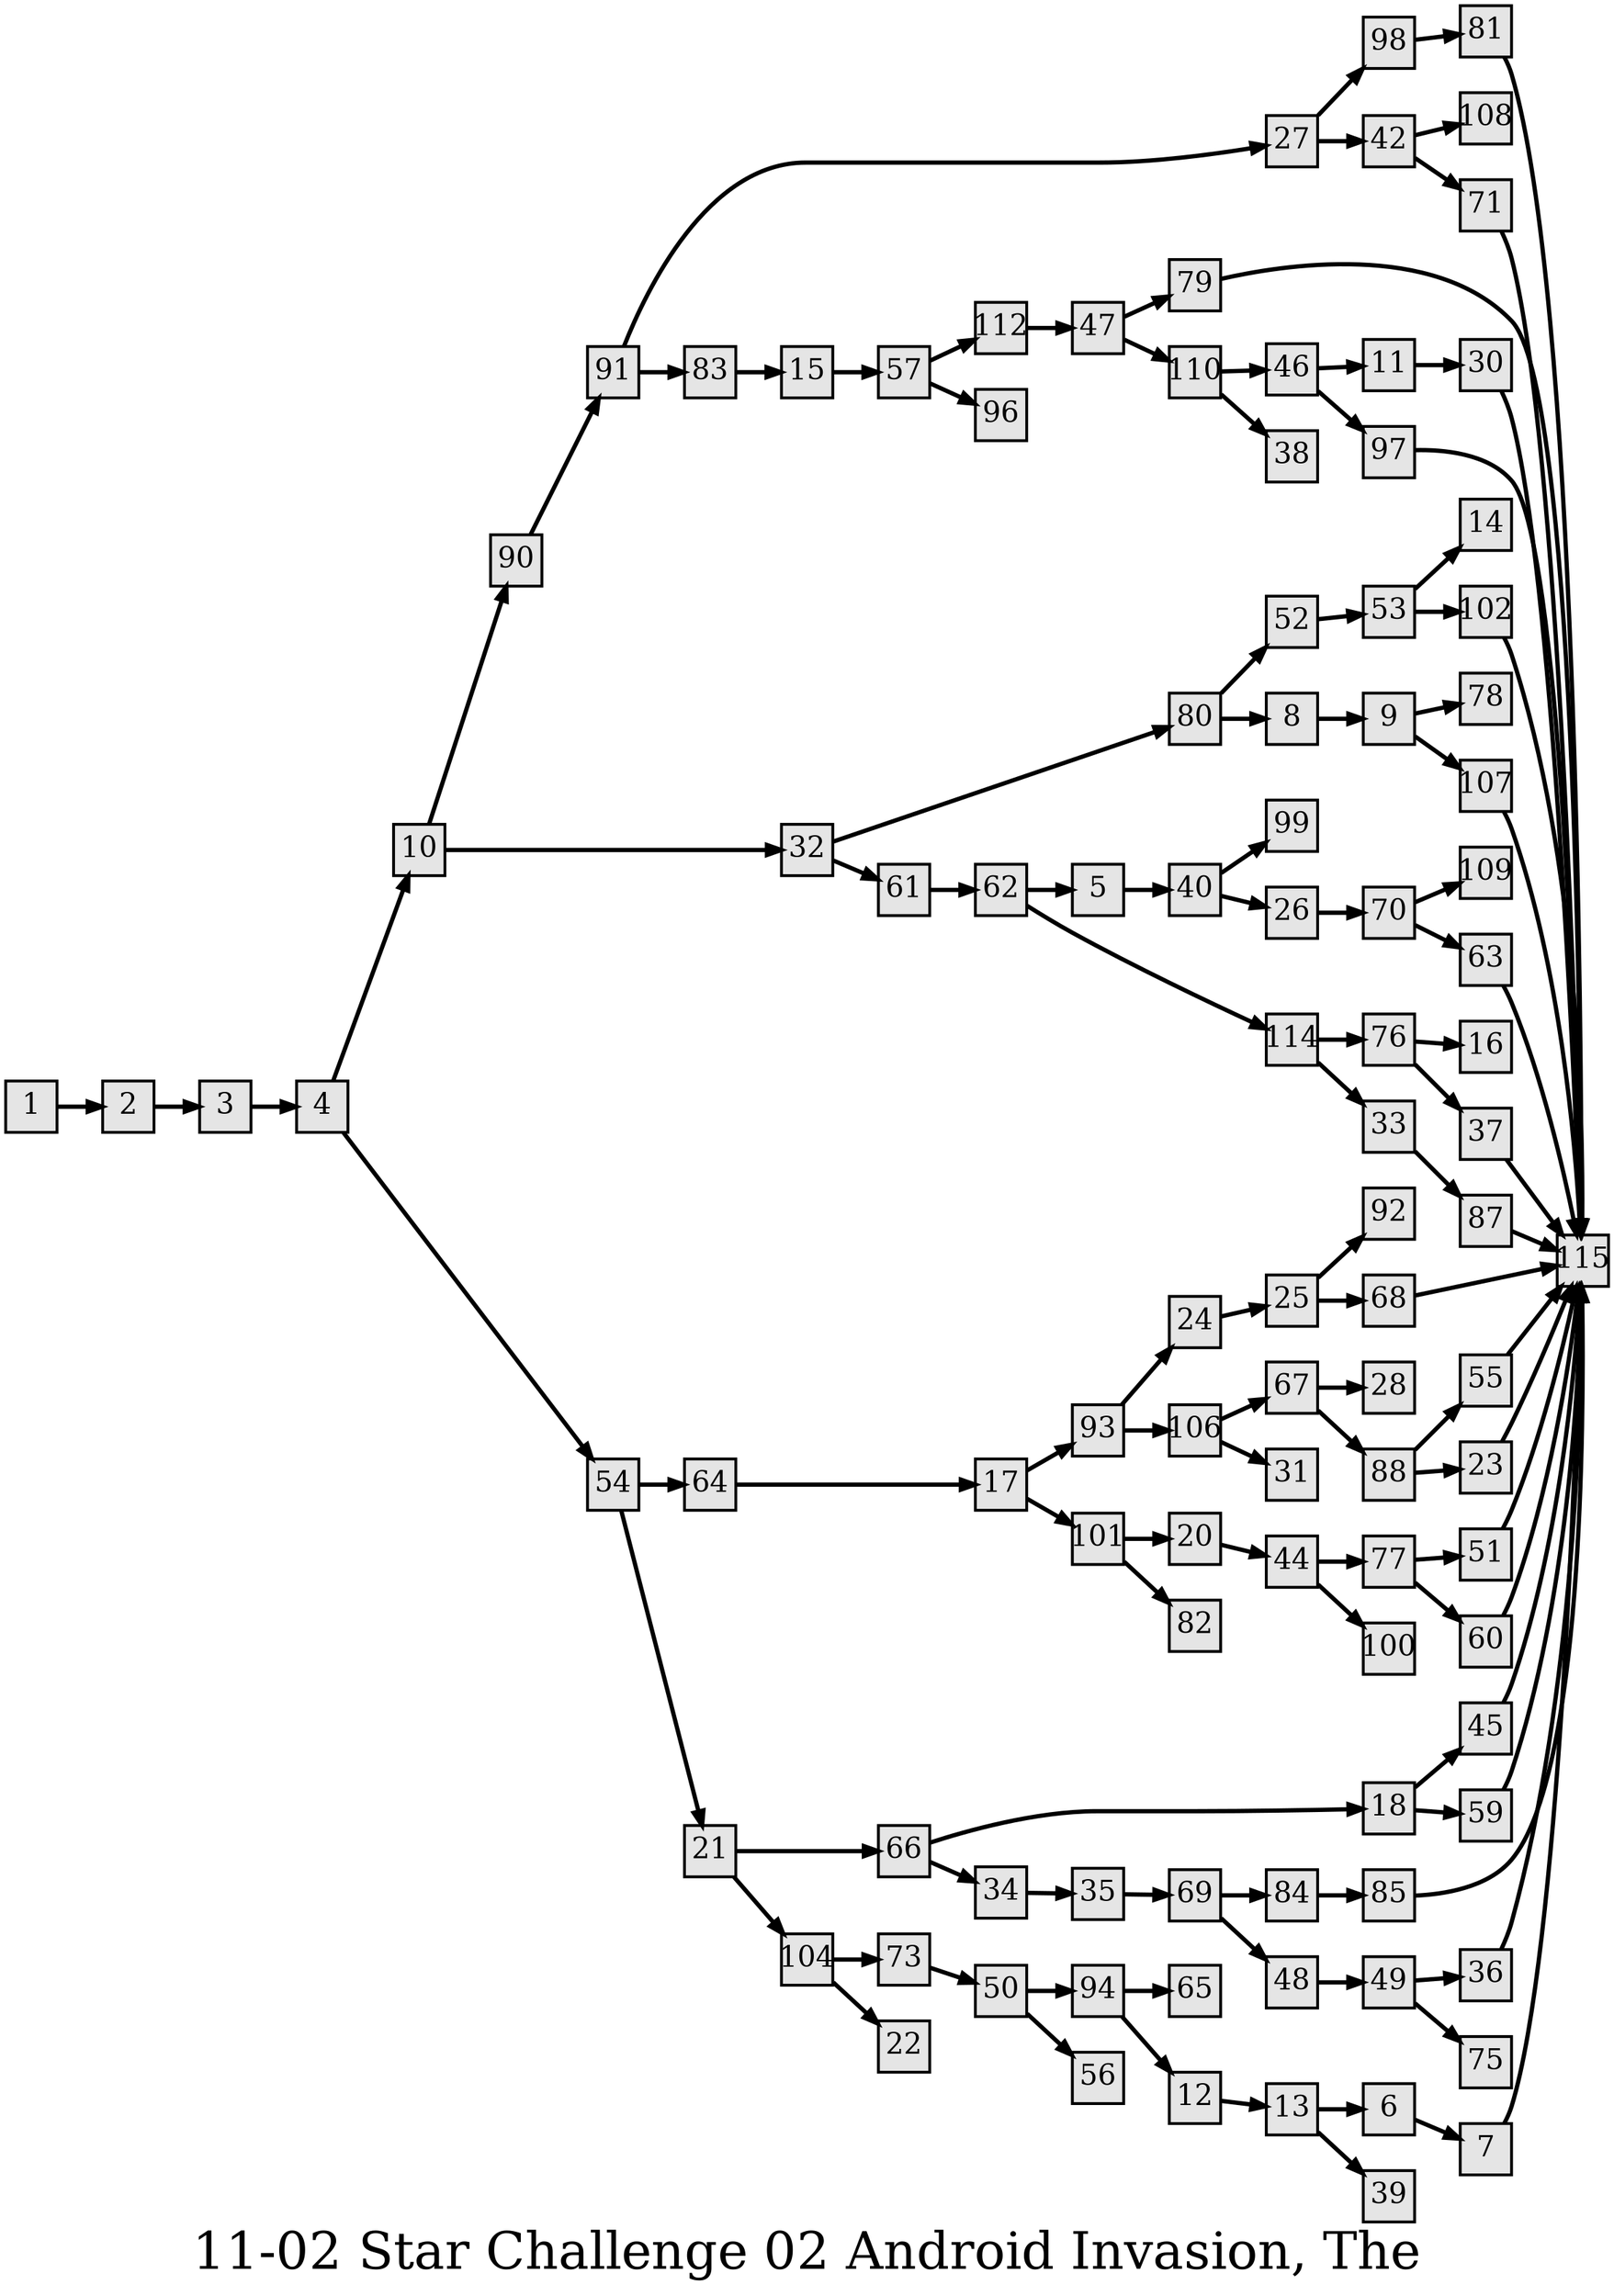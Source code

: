 digraph g{
  graph [ label="11-02 Star Challenge 02 Android Invasion, The" rankdir=LR, ordering=out, fontsize=36, nodesep="0.35", ranksep="0.45"];
  node  [shape=rect, penwidth=2, fontsize=20, style=filled, fillcolor=grey90, margin="0,0", labelfloat=true, regular=true, fixedsize=true];
  edge  [labelfloat=true, penwidth=3, fontsize=12];
  // ---;
  // group  : Katz;
  // id     :;
  // gbid   :;
  // series :;
  // title  :;
  // author :;
  // credit:;
  // - name : Kylie McGregor;
  // role : encoder;
  // date : 2017-08-24;
  // - name : Jeremy Douglass;
  // role : editor;
  // date : 2017-10-19;
  // render:;
  // - name   : small;
  // styles : gvStyles-small.txt;
  // engine : dot;
  // comment: >;
  
  // ---;
  
  // From | To | Label;
  
  1 -> 2;
  2 -> 3;
  3 -> 4;
  4 -> 10;
  4 -> 54;
  5 -> 40;
  6 -> 7;
  7 -> 115;
  8 -> 9;
  9 -> 78;
  9 -> 107;
  10 -> 90;
  10 -> 32;
  11 -> 30;
  12 -> 13;
  13 -> 6;
  13 -> 39;
  15 -> 57;
  17 -> 93;
  17 -> 101;
  18 -> 45;
  18 -> 59;
  20 -> 44;
  21 -> 66;
  21 -> 104;
  23 -> 115;
  24 -> 25;
  25 -> 92;
  25 -> 68;
  26 -> 70;
  27 -> 98;
  27 -> 42;
  30 -> 115;
  32 -> 80;
  32 -> 61;
  33 -> 87;
  34 -> 35;
  35 -> 69;
  36 -> 115;
  37 -> 115;
  40 -> 99;
  40 -> 26;
  42 -> 108;
  42 -> 71;
  44 -> 77;
  44 -> 100;
  45 -> 115;
  46 -> 11;
  46 -> 97;
  47 -> 79;
  47 -> 110;
  48 -> 49;
  49 -> 36;
  49 -> 75;
  50 -> 94;
  50 -> 56;
  51 -> 115;
  52 -> 53;
  53 -> 14;
  53 -> 102;
  54 -> 64;
  54 -> 21;
  55 -> 115;
  57 -> 112;
  57 -> 96;
  59 -> 115;
  60 -> 115;
  61 -> 62;
  62 -> 5;
  62 -> 114;
  63 -> 115;
  64 -> 17;
  66 -> 18;
  66 -> 34;
  67 -> 28;
  67 -> 88;
  68 -> 115;
  69 -> 84;
  69 -> 48;
  70 -> 109;
  70 -> 63;
  71 -> 115;
  73 -> 50;
  76 -> 16;
  76 -> 37;
  77 -> 51;
  77 -> 60;
  79 -> 115;
  80 -> 52;
  80 -> 8;
  81 -> 115;
  83 -> 15;
  84 -> 85;
  85 -> 115;
  87 -> 115;
  88 -> 55;
  88 -> 23;
  90 -> 91;
  91 -> 27;
  91 -> 83;
  93 -> 24;
  93 -> 106;
  94 -> 65;
  94 -> 12;
  97 -> 115;
  98 -> 81;
  101 -> 20;
  101 -> 82;
  102 -> 115;
  104 -> 73;
  104 -> 22;
  106 -> 67;
  106 -> 31;
  107 -> 115;
  110 -> 46;
  110 -> 38;
  112 -> 47;
  114 -> 76;
  114 -> 33;
}

